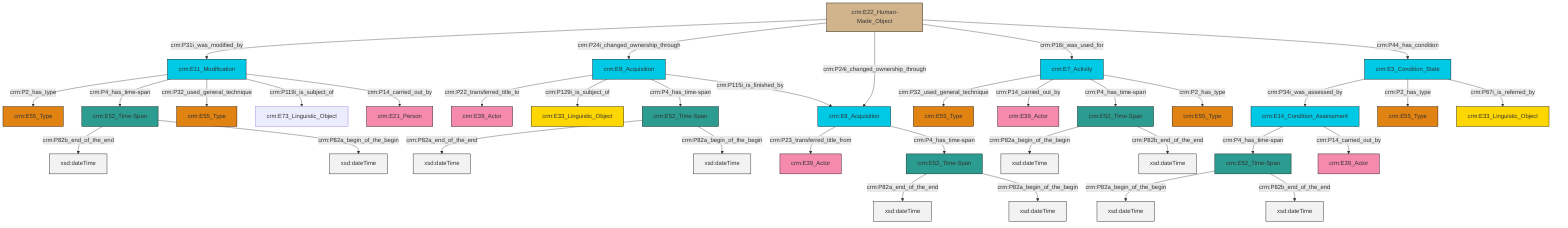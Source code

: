 graph TD
classDef Literal fill:#f2f2f2,stroke:#000000;
classDef CRM_Entity fill:#FFFFFF,stroke:#000000;
classDef Temporal_Entity fill:#00C9E6, stroke:#000000;
classDef Type fill:#E18312, stroke:#000000;
classDef Time-Span fill:#2C9C91, stroke:#000000;
classDef Appellation fill:#FFEB7F, stroke:#000000;
classDef Place fill:#008836, stroke:#000000;
classDef Persistent_Item fill:#B266B2, stroke:#000000;
classDef Conceptual_Object fill:#FFD700, stroke:#000000;
classDef Physical_Thing fill:#D2B48C, stroke:#000000;
classDef Actor fill:#f58aad, stroke:#000000;
classDef PC_Classes fill:#4ce600, stroke:#000000;
classDef Multi fill:#cccccc,stroke:#000000;

4["crm:E14_Condition_Assessment"]:::Temporal_Entity -->|crm:P4_has_time-span| 5["crm:E52_Time-Span"]:::Time-Span
6["crm:E52_Time-Span"]:::Time-Span -->|crm:P82a_begin_of_the_begin| 7[xsd:dateTime]:::Literal
8["crm:E8_Acquisition"]:::Temporal_Entity -->|crm:P22_transferred_title_to| 10["crm:E39_Actor"]:::Actor
5["crm:E52_Time-Span"]:::Time-Span -->|crm:P82a_begin_of_the_begin| 11[xsd:dateTime]:::Literal
0["crm:E3_Condition_State"]:::Temporal_Entity -->|crm:P34i_was_assessed_by| 4["crm:E14_Condition_Assessment"]:::Temporal_Entity
12["crm:E8_Acquisition"]:::Temporal_Entity -->|crm:P23_transferred_title_from| 13["crm:E39_Actor"]:::Actor
15["crm:E22_Human-Made_Object"]:::Physical_Thing -->|crm:P31i_was_modified_by| 16["crm:E11_Modification"]:::Temporal_Entity
8["crm:E8_Acquisition"]:::Temporal_Entity -->|crm:P129i_is_subject_of| 17["crm:E33_Linguistic_Object"]:::Conceptual_Object
15["crm:E22_Human-Made_Object"]:::Physical_Thing -->|crm:P24i_changed_ownership_through| 8["crm:E8_Acquisition"]:::Temporal_Entity
26["crm:E52_Time-Span"]:::Time-Span -->|crm:P82b_end_of_the_end| 27[xsd:dateTime]:::Literal
12["crm:E8_Acquisition"]:::Temporal_Entity -->|crm:P4_has_time-span| 28["crm:E52_Time-Span"]:::Time-Span
15["crm:E22_Human-Made_Object"]:::Physical_Thing -->|crm:P24i_changed_ownership_through| 12["crm:E8_Acquisition"]:::Temporal_Entity
15["crm:E22_Human-Made_Object"]:::Physical_Thing -->|crm:P16i_was_used_for| 29["crm:E7_Activity"]:::Temporal_Entity
16["crm:E11_Modification"]:::Temporal_Entity -->|crm:P2_has_type| 31["crm:E55_Type"]:::Type
16["crm:E11_Modification"]:::Temporal_Entity -->|crm:P4_has_time-span| 26["crm:E52_Time-Span"]:::Time-Span
0["crm:E3_Condition_State"]:::Temporal_Entity -->|crm:P2_has_type| 22["crm:E55_Type"]:::Type
8["crm:E8_Acquisition"]:::Temporal_Entity -->|crm:P4_has_time-span| 24["crm:E52_Time-Span"]:::Time-Span
5["crm:E52_Time-Span"]:::Time-Span -->|crm:P82b_end_of_the_end| 37[xsd:dateTime]:::Literal
29["crm:E7_Activity"]:::Temporal_Entity -->|crm:P32_used_general_technique| 32["crm:E55_Type"]:::Type
4["crm:E14_Condition_Assessment"]:::Temporal_Entity -->|crm:P14_carried_out_by| 19["crm:E39_Actor"]:::Actor
24["crm:E52_Time-Span"]:::Time-Span -->|crm:P82a_end_of_the_end| 40[xsd:dateTime]:::Literal
16["crm:E11_Modification"]:::Temporal_Entity -->|crm:P32_used_general_technique| 2["crm:E55_Type"]:::Type
28["crm:E52_Time-Span"]:::Time-Span -->|crm:P82a_end_of_the_end| 41[xsd:dateTime]:::Literal
15["crm:E22_Human-Made_Object"]:::Physical_Thing -->|crm:P44_has_condition| 0["crm:E3_Condition_State"]:::Temporal_Entity
29["crm:E7_Activity"]:::Temporal_Entity -->|crm:P14_carried_out_by| 43["crm:E39_Actor"]:::Actor
28["crm:E52_Time-Span"]:::Time-Span -->|crm:P82a_begin_of_the_begin| 45[xsd:dateTime]:::Literal
8["crm:E8_Acquisition"]:::Temporal_Entity -->|crm:P115i_is_finished_by| 12["crm:E8_Acquisition"]:::Temporal_Entity
0["crm:E3_Condition_State"]:::Temporal_Entity -->|crm:P67i_is_referred_by| 38["crm:E33_Linguistic_Object"]:::Conceptual_Object
6["crm:E52_Time-Span"]:::Time-Span -->|crm:P82b_end_of_the_end| 47[xsd:dateTime]:::Literal
16["crm:E11_Modification"]:::Temporal_Entity -->|crm:P119i_is_subject_of| 34["crm:E73_Linguistic_Object"]:::Default
29["crm:E7_Activity"]:::Temporal_Entity -->|crm:P4_has_time-span| 6["crm:E52_Time-Span"]:::Time-Span
29["crm:E7_Activity"]:::Temporal_Entity -->|crm:P2_has_type| 52["crm:E55_Type"]:::Type
16["crm:E11_Modification"]:::Temporal_Entity -->|crm:P14_carried_out_by| 54["crm:E21_Person"]:::Actor
26["crm:E52_Time-Span"]:::Time-Span -->|crm:P82a_begin_of_the_begin| 58[xsd:dateTime]:::Literal
24["crm:E52_Time-Span"]:::Time-Span -->|crm:P82a_begin_of_the_begin| 59[xsd:dateTime]:::Literal